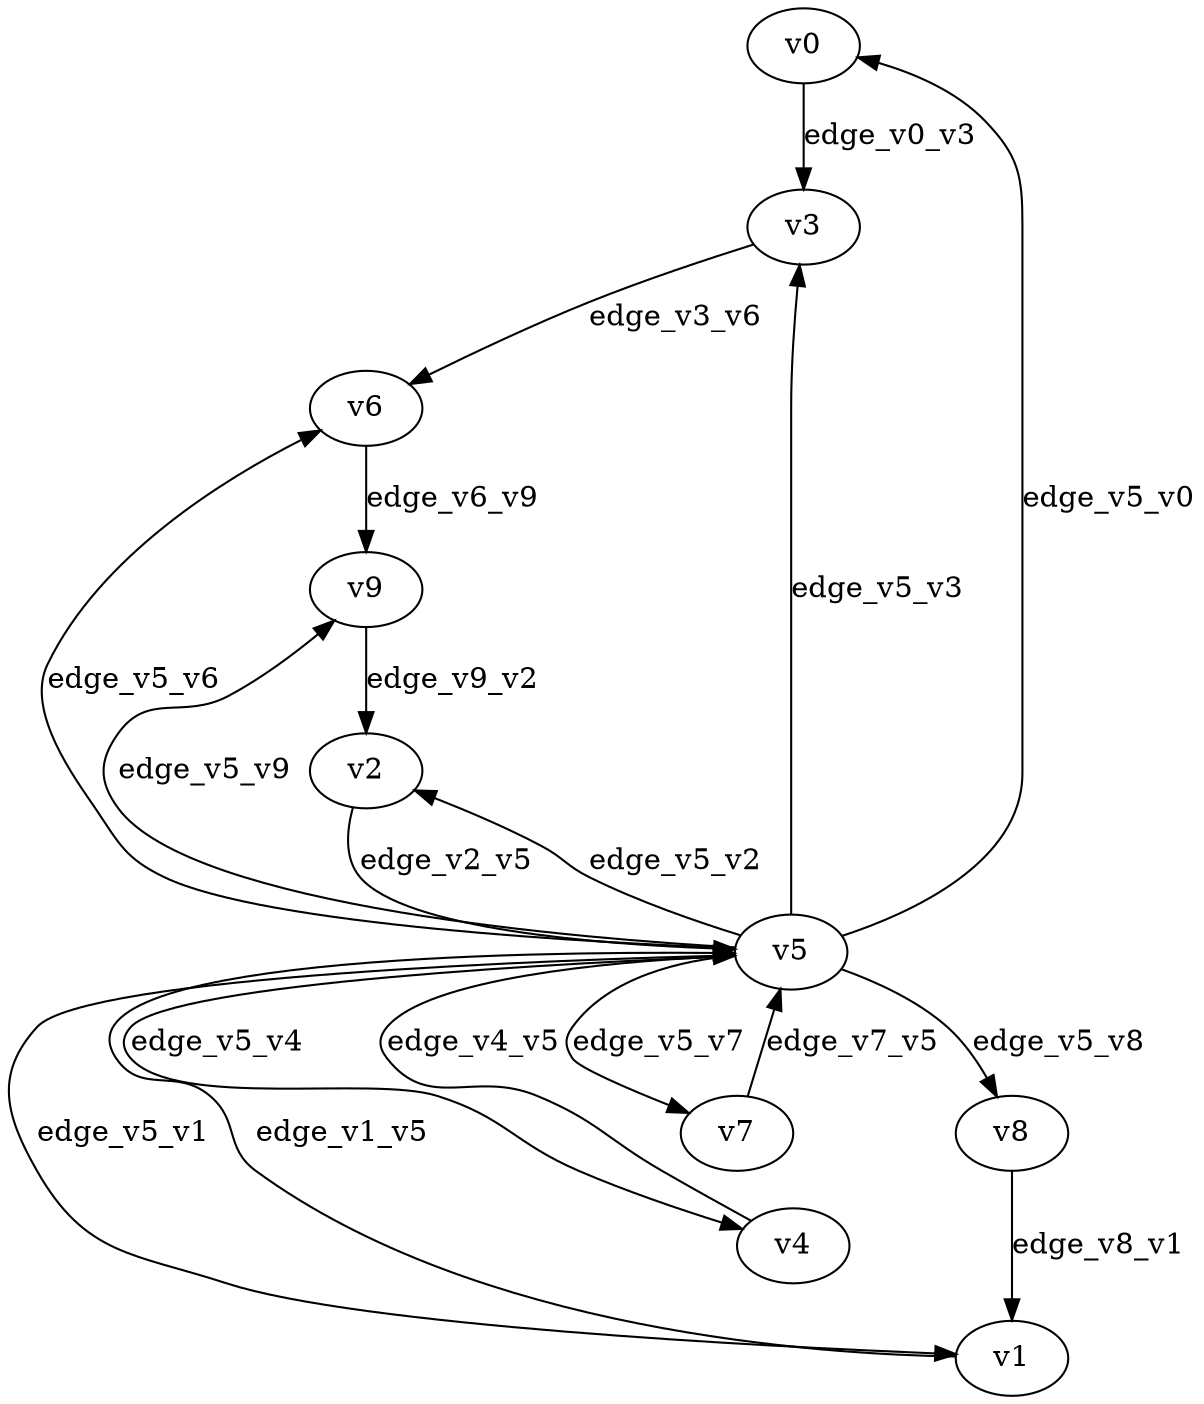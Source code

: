 digraph test011 {
    // Discounted game test case
    // Vertex properties: name [player=X]
    // Edge properties: [weight=Y, discount=Z]

    v0 [name="v0", player=0];
    v1 [name="v1", player=1];
    v2 [name="v2", player=0];
    v3 [name="v3", player=1];
    v4 [name="v4", player=0];
    v5 [name="v5", player=0];
    v6 [name="v6", player=0];
    v7 [name="v7", player=1];
    v8 [name="v8", player=0];
    v9 [name="v9", player=1];

    v5 -> v0 [label="edge_v5_v0", weight=4.28, discount=0.033];
    v5 -> v1 [label="edge_v5_v1", weight=3.74, discount=0.033];
    v1 -> v5 [label="edge_v1_v5", weight=1.34, discount=0.033];
    v5 -> v2 [label="edge_v5_v2", weight=-1.64, discount=0.033];
    v5 -> v3 [label="edge_v5_v3", weight=4.98, discount=0.033];
    v5 -> v4 [label="edge_v5_v4", weight=-2.12, discount=0.033];
    v4 -> v5 [label="edge_v4_v5", weight=-2.12, discount=0.033];
    v5 -> v6 [label="edge_v5_v6", weight=-4.58, discount=0.033];
    v5 -> v7 [label="edge_v5_v7", weight=7.98, discount=0.033];
    v7 -> v5 [label="edge_v7_v5", weight=7.07, discount=0.033];
    v5 -> v8 [label="edge_v5_v8", weight=6.19, discount=0.033];
    v5 -> v9 [label="edge_v5_v9", weight=-3.15, discount=0.033];
    v0 -> v3 [label="edge_v0_v3", weight=6.87, discount=0.033];
    v2 -> v5 [label="edge_v2_v5", weight=3.35, discount=0.033];
    v3 -> v6 [label="edge_v3_v6", weight=-1.77, discount=0.033];
    v6 -> v9 [label="edge_v6_v9", weight=1.21, discount=0.033];
    v8 -> v1 [label="edge_v8_v1", weight=5.08, discount=0.033];
    v9 -> v2 [label="edge_v9_v2", weight=2.22, discount=0.033];
}
